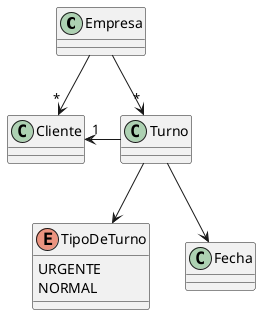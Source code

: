 @startuml
'https://plantuml.com/class-diagram

class Empresa {
}

Empresa --> "*" Cliente
Empresa --> "*" Turno
Cliente "1"<- Turno
Turno --> TipoDeTurno
Turno --> Fecha
enum TipoDeTurno {
    URGENTE
    NORMAL
}




@enduml